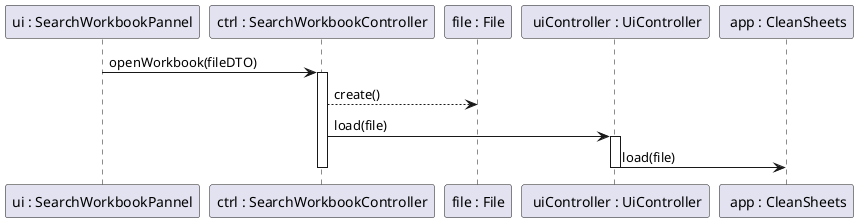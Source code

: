 @startuml s1_ipc_findworkbook_design_03.png


participant "ui : SearchWorkbookPannel" as ui
participant "ctrl : SearchWorkbookController" as ctrl
participant "file : File" as file

participant " uiController : UiController" as uiController
participant " app : CleanSheets" as app


ui -> ctrl : openWorkbook(fileDTO) 
activate ctrl
ctrl --> file : create()
uiController <- ctrl : load(file)
activate uiController
app <- uiController : load(file)
deactivate uiController
deactivate ctrl


@enduml